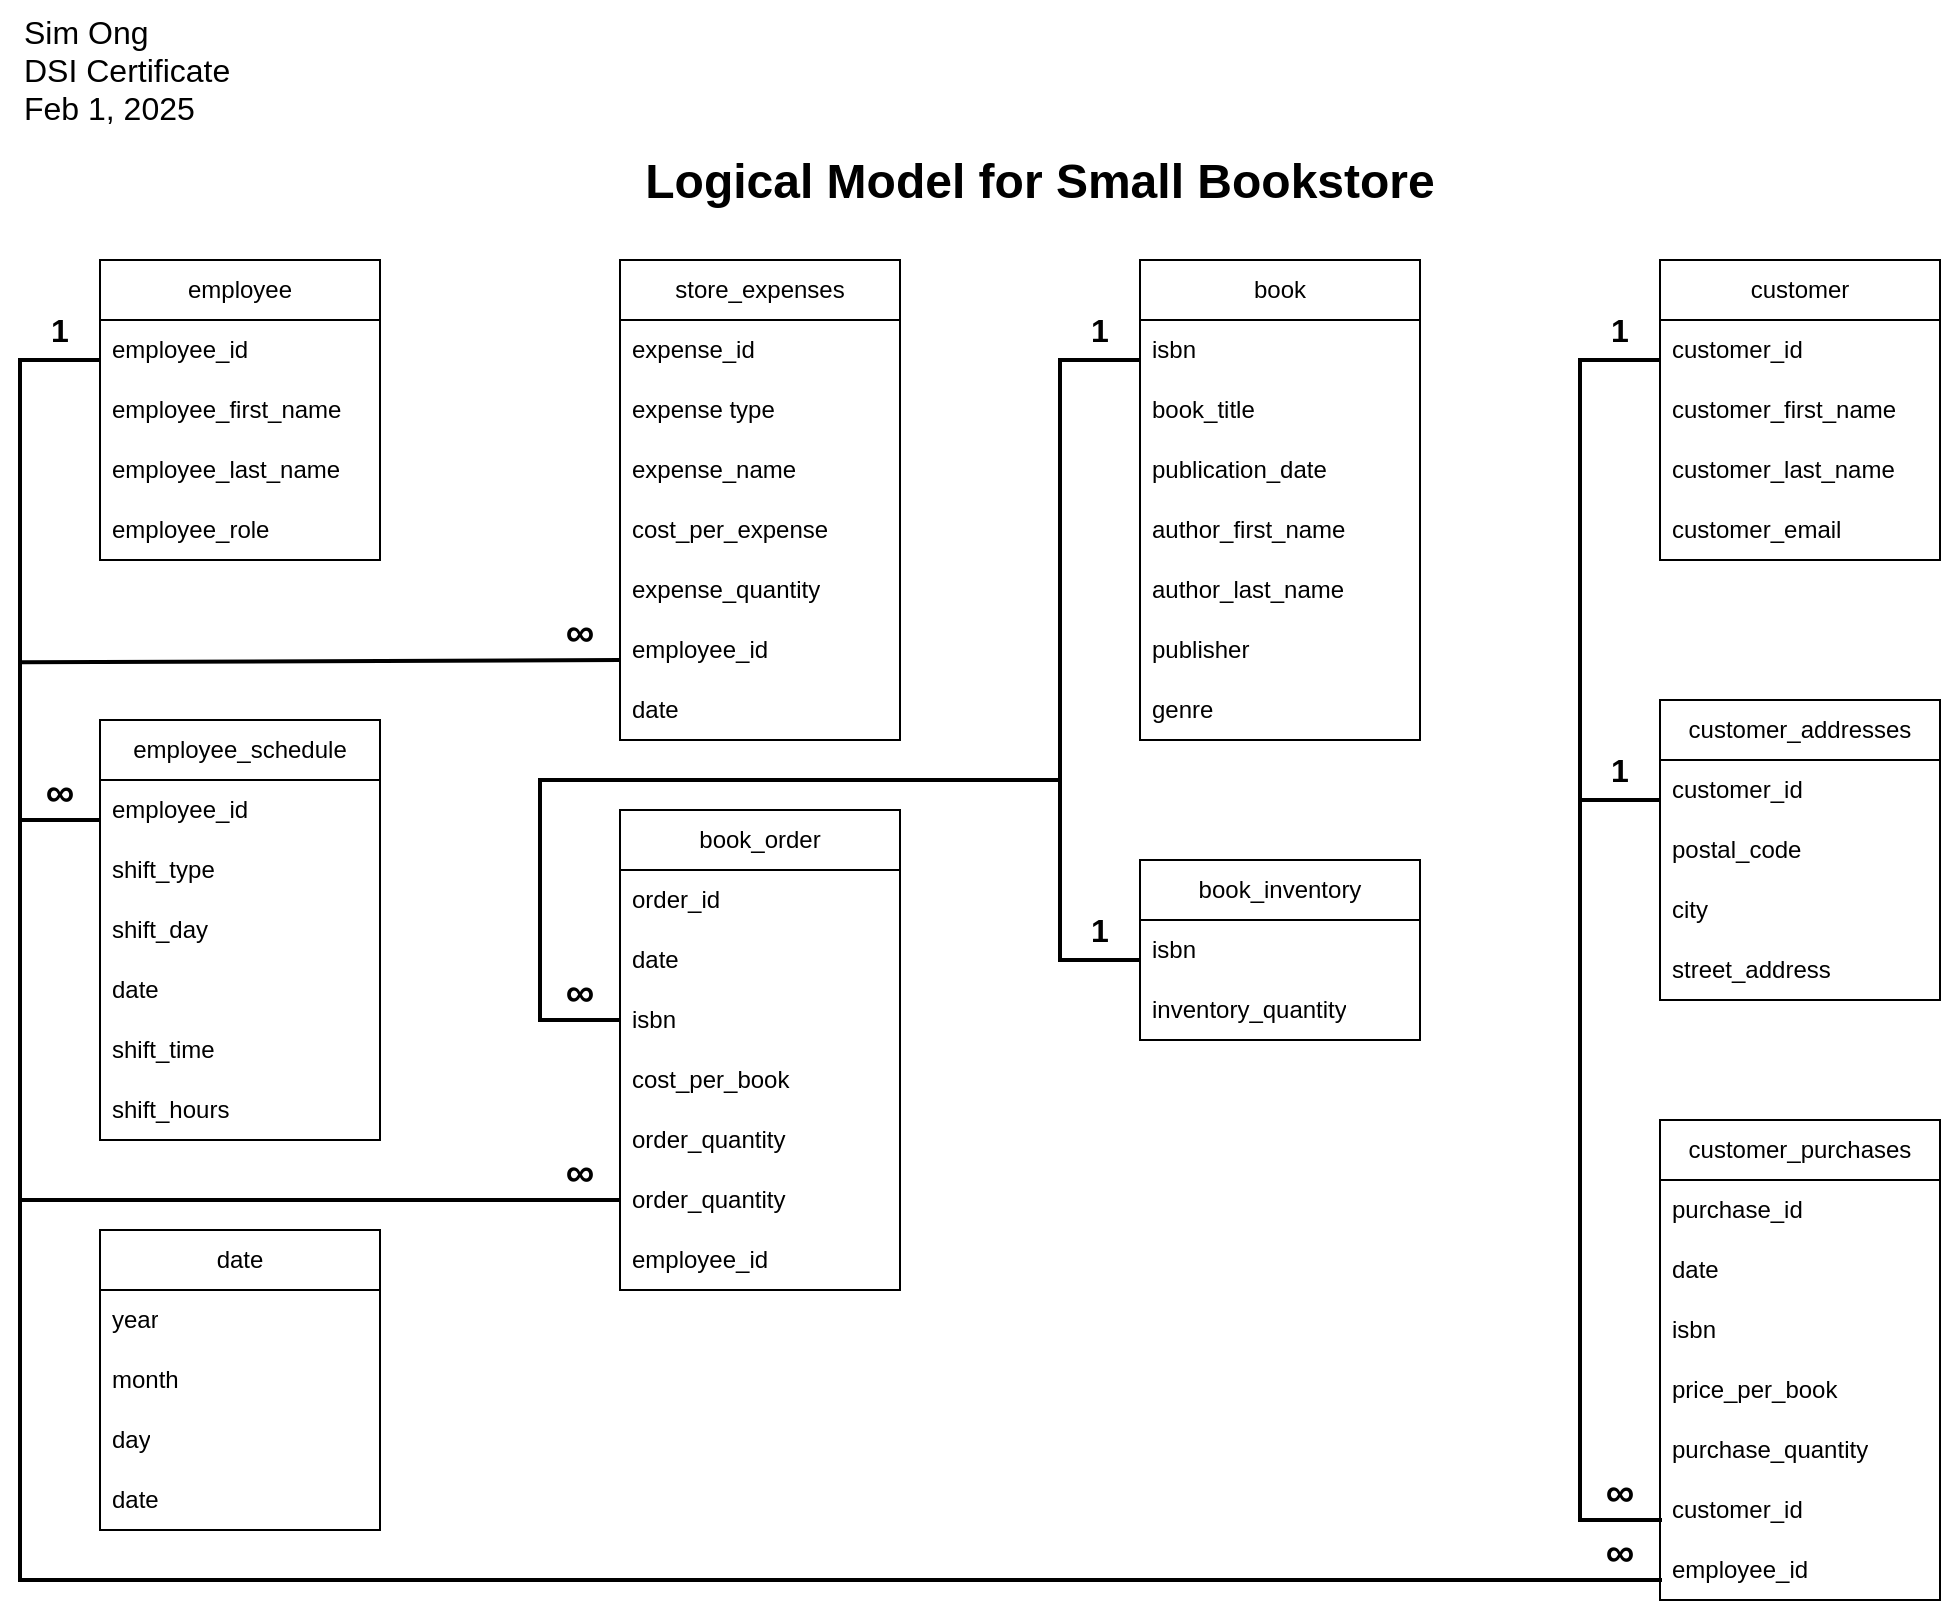 <mxfile version="26.0.8">
  <diagram name="Page-1" id="HHc5s2xtrYDEAIcXQuKm">
    <mxGraphModel dx="1454" dy="2145" grid="1" gridSize="10" guides="1" tooltips="1" connect="1" arrows="1" fold="1" page="1" pageScale="1" pageWidth="1100" pageHeight="850" math="0" shadow="0">
      <root>
        <mxCell id="0" />
        <mxCell id="1" parent="0" />
        <mxCell id="Mvz2EwLi-r0chd6kOaBk-1" value="&lt;h1 style=&quot;margin-top: 0px;&quot;&gt;Logical Model for Small Bookstore&lt;/h1&gt;" style="text;html=1;whiteSpace=wrap;overflow=hidden;rounded=0;align=center;" parent="1" vertex="1">
          <mxGeometry x="315" y="-760" width="470" height="50" as="geometry" />
        </mxCell>
        <mxCell id="Mvz2EwLi-r0chd6kOaBk-2" value="&lt;font style=&quot;font-size: 16px;&quot;&gt;Sim Ong&lt;/font&gt;&lt;div&gt;&lt;font style=&quot;font-size: 16px;&quot;&gt;DSI Certificate&lt;/font&gt;&lt;/div&gt;&lt;div&gt;&lt;font style=&quot;font-size: 16px;&quot;&gt;Feb 1, 2025&lt;/font&gt;&lt;/div&gt;" style="text;html=1;align=left;verticalAlign=middle;whiteSpace=wrap;rounded=0;" parent="1" vertex="1">
          <mxGeometry x="40" y="-830" width="180" height="70" as="geometry" />
        </mxCell>
        <mxCell id="Mvz2EwLi-r0chd6kOaBk-3" value="employee" style="swimlane;fontStyle=0;childLayout=stackLayout;horizontal=1;startSize=30;horizontalStack=0;resizeParent=1;resizeParentMax=0;resizeLast=0;collapsible=1;marginBottom=0;whiteSpace=wrap;html=1;" parent="1" vertex="1">
          <mxGeometry x="80" y="-700" width="140" height="150" as="geometry" />
        </mxCell>
        <mxCell id="Mvz2EwLi-r0chd6kOaBk-4" value="employee_id" style="text;strokeColor=none;fillColor=none;align=left;verticalAlign=middle;spacingLeft=4;spacingRight=4;overflow=hidden;points=[[0,0.5],[1,0.5]];portConstraint=eastwest;rotatable=0;whiteSpace=wrap;html=1;" parent="Mvz2EwLi-r0chd6kOaBk-3" vertex="1">
          <mxGeometry y="30" width="140" height="30" as="geometry" />
        </mxCell>
        <mxCell id="Mvz2EwLi-r0chd6kOaBk-5" value="employee_first_name" style="text;strokeColor=none;fillColor=none;align=left;verticalAlign=middle;spacingLeft=4;spacingRight=4;overflow=hidden;points=[[0,0.5],[1,0.5]];portConstraint=eastwest;rotatable=0;whiteSpace=wrap;html=1;" parent="Mvz2EwLi-r0chd6kOaBk-3" vertex="1">
          <mxGeometry y="60" width="140" height="30" as="geometry" />
        </mxCell>
        <mxCell id="Mvz2EwLi-r0chd6kOaBk-6" value="employee_last_name" style="text;strokeColor=none;fillColor=none;align=left;verticalAlign=middle;spacingLeft=4;spacingRight=4;overflow=hidden;points=[[0,0.5],[1,0.5]];portConstraint=eastwest;rotatable=0;whiteSpace=wrap;html=1;" parent="Mvz2EwLi-r0chd6kOaBk-3" vertex="1">
          <mxGeometry y="90" width="140" height="30" as="geometry" />
        </mxCell>
        <mxCell id="Mvz2EwLi-r0chd6kOaBk-7" value="employee_role" style="text;strokeColor=none;fillColor=none;align=left;verticalAlign=middle;spacingLeft=4;spacingRight=4;overflow=hidden;points=[[0,0.5],[1,0.5]];portConstraint=eastwest;rotatable=0;whiteSpace=wrap;html=1;" parent="Mvz2EwLi-r0chd6kOaBk-3" vertex="1">
          <mxGeometry y="120" width="140" height="30" as="geometry" />
        </mxCell>
        <mxCell id="Mvz2EwLi-r0chd6kOaBk-8" value="customer" style="swimlane;fontStyle=0;childLayout=stackLayout;horizontal=1;startSize=30;horizontalStack=0;resizeParent=1;resizeParentMax=0;resizeLast=0;collapsible=1;marginBottom=0;whiteSpace=wrap;html=1;" parent="1" vertex="1">
          <mxGeometry x="860" y="-700" width="140" height="150" as="geometry" />
        </mxCell>
        <mxCell id="Mvz2EwLi-r0chd6kOaBk-9" value="customer_id" style="text;strokeColor=none;fillColor=none;align=left;verticalAlign=middle;spacingLeft=4;spacingRight=4;overflow=hidden;points=[[0,0.5],[1,0.5]];portConstraint=eastwest;rotatable=0;whiteSpace=wrap;html=1;" parent="Mvz2EwLi-r0chd6kOaBk-8" vertex="1">
          <mxGeometry y="30" width="140" height="30" as="geometry" />
        </mxCell>
        <mxCell id="Mvz2EwLi-r0chd6kOaBk-10" value="customer_first_name" style="text;strokeColor=none;fillColor=none;align=left;verticalAlign=middle;spacingLeft=4;spacingRight=4;overflow=hidden;points=[[0,0.5],[1,0.5]];portConstraint=eastwest;rotatable=0;whiteSpace=wrap;html=1;" parent="Mvz2EwLi-r0chd6kOaBk-8" vertex="1">
          <mxGeometry y="60" width="140" height="30" as="geometry" />
        </mxCell>
        <mxCell id="Mvz2EwLi-r0chd6kOaBk-11" value="customer_last_name" style="text;strokeColor=none;fillColor=none;align=left;verticalAlign=middle;spacingLeft=4;spacingRight=4;overflow=hidden;points=[[0,0.5],[1,0.5]];portConstraint=eastwest;rotatable=0;whiteSpace=wrap;html=1;" parent="Mvz2EwLi-r0chd6kOaBk-8" vertex="1">
          <mxGeometry y="90" width="140" height="30" as="geometry" />
        </mxCell>
        <mxCell id="Mvz2EwLi-r0chd6kOaBk-13" value="customer_email" style="text;strokeColor=none;fillColor=none;align=left;verticalAlign=middle;spacingLeft=4;spacingRight=4;overflow=hidden;points=[[0,0.5],[1,0.5]];portConstraint=eastwest;rotatable=0;whiteSpace=wrap;html=1;" parent="Mvz2EwLi-r0chd6kOaBk-8" vertex="1">
          <mxGeometry y="120" width="140" height="30" as="geometry" />
        </mxCell>
        <mxCell id="Mvz2EwLi-r0chd6kOaBk-14" value="book_order" style="swimlane;fontStyle=0;childLayout=stackLayout;horizontal=1;startSize=30;horizontalStack=0;resizeParent=1;resizeParentMax=0;resizeLast=0;collapsible=1;marginBottom=0;whiteSpace=wrap;html=1;" parent="1" vertex="1">
          <mxGeometry x="340" y="-425" width="140" height="240" as="geometry" />
        </mxCell>
        <mxCell id="Mvz2EwLi-r0chd6kOaBk-15" value="order_id" style="text;strokeColor=none;fillColor=none;align=left;verticalAlign=middle;spacingLeft=4;spacingRight=4;overflow=hidden;points=[[0,0.5],[1,0.5]];portConstraint=eastwest;rotatable=0;whiteSpace=wrap;html=1;" parent="Mvz2EwLi-r0chd6kOaBk-14" vertex="1">
          <mxGeometry y="30" width="140" height="30" as="geometry" />
        </mxCell>
        <mxCell id="Mvz2EwLi-r0chd6kOaBk-23" value="date" style="text;strokeColor=none;fillColor=none;align=left;verticalAlign=middle;spacingLeft=4;spacingRight=4;overflow=hidden;points=[[0,0.5],[1,0.5]];portConstraint=eastwest;rotatable=0;whiteSpace=wrap;html=1;" parent="Mvz2EwLi-r0chd6kOaBk-14" vertex="1">
          <mxGeometry y="60" width="140" height="30" as="geometry" />
        </mxCell>
        <mxCell id="Mvz2EwLi-r0chd6kOaBk-17" value="isbn" style="text;strokeColor=none;fillColor=none;align=left;verticalAlign=middle;spacingLeft=4;spacingRight=4;overflow=hidden;points=[[0,0.5],[1,0.5]];portConstraint=eastwest;rotatable=0;whiteSpace=wrap;html=1;" parent="Mvz2EwLi-r0chd6kOaBk-14" vertex="1">
          <mxGeometry y="90" width="140" height="30" as="geometry" />
        </mxCell>
        <mxCell id="Mvz2EwLi-r0chd6kOaBk-36" value="cost_per_book" style="text;strokeColor=none;fillColor=none;align=left;verticalAlign=middle;spacingLeft=4;spacingRight=4;overflow=hidden;points=[[0,0.5],[1,0.5]];portConstraint=eastwest;rotatable=0;whiteSpace=wrap;html=1;" parent="Mvz2EwLi-r0chd6kOaBk-14" vertex="1">
          <mxGeometry y="120" width="140" height="30" as="geometry" />
        </mxCell>
        <mxCell id="Mvz2EwLi-r0chd6kOaBk-18" value="order_quantity" style="text;strokeColor=none;fillColor=none;align=left;verticalAlign=middle;spacingLeft=4;spacingRight=4;overflow=hidden;points=[[0,0.5],[1,0.5]];portConstraint=eastwest;rotatable=0;whiteSpace=wrap;html=1;" parent="Mvz2EwLi-r0chd6kOaBk-14" vertex="1">
          <mxGeometry y="150" width="140" height="30" as="geometry" />
        </mxCell>
        <mxCell id="953FmAvS5PkNVOOfTQaq-52" value="order_quantity" style="text;strokeColor=none;fillColor=none;align=left;verticalAlign=middle;spacingLeft=4;spacingRight=4;overflow=hidden;points=[[0,0.5],[1,0.5]];portConstraint=eastwest;rotatable=0;whiteSpace=wrap;html=1;" vertex="1" parent="Mvz2EwLi-r0chd6kOaBk-14">
          <mxGeometry y="180" width="140" height="30" as="geometry" />
        </mxCell>
        <mxCell id="953FmAvS5PkNVOOfTQaq-9" value="employee_id" style="text;strokeColor=none;fillColor=none;align=left;verticalAlign=middle;spacingLeft=4;spacingRight=4;overflow=hidden;points=[[0,0.5],[1,0.5]];portConstraint=eastwest;rotatable=0;whiteSpace=wrap;html=1;" vertex="1" parent="Mvz2EwLi-r0chd6kOaBk-14">
          <mxGeometry y="210" width="140" height="30" as="geometry" />
        </mxCell>
        <mxCell id="Mvz2EwLi-r0chd6kOaBk-24" value="book" style="swimlane;fontStyle=0;childLayout=stackLayout;horizontal=1;startSize=30;horizontalStack=0;resizeParent=1;resizeParentMax=0;resizeLast=0;collapsible=1;marginBottom=0;whiteSpace=wrap;html=1;" parent="1" vertex="1">
          <mxGeometry x="600" y="-700" width="140" height="240" as="geometry" />
        </mxCell>
        <mxCell id="Mvz2EwLi-r0chd6kOaBk-25" value="isbn" style="text;strokeColor=none;fillColor=none;align=left;verticalAlign=middle;spacingLeft=4;spacingRight=4;overflow=hidden;points=[[0,0.5],[1,0.5]];portConstraint=eastwest;rotatable=0;whiteSpace=wrap;html=1;" parent="Mvz2EwLi-r0chd6kOaBk-24" vertex="1">
          <mxGeometry y="30" width="140" height="30" as="geometry" />
        </mxCell>
        <mxCell id="Mvz2EwLi-r0chd6kOaBk-26" value="book_title" style="text;strokeColor=none;fillColor=none;align=left;verticalAlign=middle;spacingLeft=4;spacingRight=4;overflow=hidden;points=[[0,0.5],[1,0.5]];portConstraint=eastwest;rotatable=0;whiteSpace=wrap;html=1;" parent="Mvz2EwLi-r0chd6kOaBk-24" vertex="1">
          <mxGeometry y="60" width="140" height="30" as="geometry" />
        </mxCell>
        <mxCell id="Mvz2EwLi-r0chd6kOaBk-21" value="publication_date" style="text;strokeColor=none;fillColor=none;align=left;verticalAlign=middle;spacingLeft=4;spacingRight=4;overflow=hidden;points=[[0,0.5],[1,0.5]];portConstraint=eastwest;rotatable=0;whiteSpace=wrap;html=1;" parent="Mvz2EwLi-r0chd6kOaBk-24" vertex="1">
          <mxGeometry y="90" width="140" height="30" as="geometry" />
        </mxCell>
        <mxCell id="Mvz2EwLi-r0chd6kOaBk-20" value="author_first_name" style="text;strokeColor=none;fillColor=none;align=left;verticalAlign=middle;spacingLeft=4;spacingRight=4;overflow=hidden;points=[[0,0.5],[1,0.5]];portConstraint=eastwest;rotatable=0;whiteSpace=wrap;html=1;" parent="Mvz2EwLi-r0chd6kOaBk-24" vertex="1">
          <mxGeometry y="120" width="140" height="30" as="geometry" />
        </mxCell>
        <mxCell id="Mvz2EwLi-r0chd6kOaBk-19" value="author_last_name" style="text;strokeColor=none;fillColor=none;align=left;verticalAlign=middle;spacingLeft=4;spacingRight=4;overflow=hidden;points=[[0,0.5],[1,0.5]];portConstraint=eastwest;rotatable=0;whiteSpace=wrap;html=1;" parent="Mvz2EwLi-r0chd6kOaBk-24" vertex="1">
          <mxGeometry y="150" width="140" height="30" as="geometry" />
        </mxCell>
        <mxCell id="Mvz2EwLi-r0chd6kOaBk-16" value="publisher" style="text;strokeColor=none;fillColor=none;align=left;verticalAlign=middle;spacingLeft=4;spacingRight=4;overflow=hidden;points=[[0,0.5],[1,0.5]];portConstraint=eastwest;rotatable=0;whiteSpace=wrap;html=1;" parent="Mvz2EwLi-r0chd6kOaBk-24" vertex="1">
          <mxGeometry y="180" width="140" height="30" as="geometry" />
        </mxCell>
        <mxCell id="953FmAvS5PkNVOOfTQaq-34" value="genre" style="text;strokeColor=none;fillColor=none;align=left;verticalAlign=middle;spacingLeft=4;spacingRight=4;overflow=hidden;points=[[0,0.5],[1,0.5]];portConstraint=eastwest;rotatable=0;whiteSpace=wrap;html=1;" vertex="1" parent="Mvz2EwLi-r0chd6kOaBk-24">
          <mxGeometry y="210" width="140" height="30" as="geometry" />
        </mxCell>
        <mxCell id="Mvz2EwLi-r0chd6kOaBk-30" value="customer_purchases" style="swimlane;fontStyle=0;childLayout=stackLayout;horizontal=1;startSize=30;horizontalStack=0;resizeParent=1;resizeParentMax=0;resizeLast=0;collapsible=1;marginBottom=0;whiteSpace=wrap;html=1;" parent="1" vertex="1">
          <mxGeometry x="860" y="-270" width="140" height="240" as="geometry" />
        </mxCell>
        <mxCell id="Mvz2EwLi-r0chd6kOaBk-31" value="purchase_id" style="text;strokeColor=none;fillColor=none;align=left;verticalAlign=middle;spacingLeft=4;spacingRight=4;overflow=hidden;points=[[0,0.5],[1,0.5]];portConstraint=eastwest;rotatable=0;whiteSpace=wrap;html=1;" parent="Mvz2EwLi-r0chd6kOaBk-30" vertex="1">
          <mxGeometry y="30" width="140" height="30" as="geometry" />
        </mxCell>
        <mxCell id="Mvz2EwLi-r0chd6kOaBk-32" value="date" style="text;strokeColor=none;fillColor=none;align=left;verticalAlign=middle;spacingLeft=4;spacingRight=4;overflow=hidden;points=[[0,0.5],[1,0.5]];portConstraint=eastwest;rotatable=0;whiteSpace=wrap;html=1;" parent="Mvz2EwLi-r0chd6kOaBk-30" vertex="1">
          <mxGeometry y="60" width="140" height="30" as="geometry" />
        </mxCell>
        <mxCell id="Mvz2EwLi-r0chd6kOaBk-33" value="isbn" style="text;strokeColor=none;fillColor=none;align=left;verticalAlign=middle;spacingLeft=4;spacingRight=4;overflow=hidden;points=[[0,0.5],[1,0.5]];portConstraint=eastwest;rotatable=0;whiteSpace=wrap;html=1;" parent="Mvz2EwLi-r0chd6kOaBk-30" vertex="1">
          <mxGeometry y="90" width="140" height="30" as="geometry" />
        </mxCell>
        <mxCell id="Mvz2EwLi-r0chd6kOaBk-35" value="price_per_book" style="text;strokeColor=none;fillColor=none;align=left;verticalAlign=middle;spacingLeft=4;spacingRight=4;overflow=hidden;points=[[0,0.5],[1,0.5]];portConstraint=eastwest;rotatable=0;whiteSpace=wrap;html=1;" parent="Mvz2EwLi-r0chd6kOaBk-30" vertex="1">
          <mxGeometry y="120" width="140" height="30" as="geometry" />
        </mxCell>
        <mxCell id="Mvz2EwLi-r0chd6kOaBk-34" value="purchase_quantity" style="text;strokeColor=none;fillColor=none;align=left;verticalAlign=middle;spacingLeft=4;spacingRight=4;overflow=hidden;points=[[0,0.5],[1,0.5]];portConstraint=eastwest;rotatable=0;whiteSpace=wrap;html=1;" parent="Mvz2EwLi-r0chd6kOaBk-30" vertex="1">
          <mxGeometry y="150" width="140" height="30" as="geometry" />
        </mxCell>
        <mxCell id="Mvz2EwLi-r0chd6kOaBk-37" value="customer_id" style="text;strokeColor=none;fillColor=none;align=left;verticalAlign=middle;spacingLeft=4;spacingRight=4;overflow=hidden;points=[[0,0.5],[1,0.5]];portConstraint=eastwest;rotatable=0;whiteSpace=wrap;html=1;" parent="Mvz2EwLi-r0chd6kOaBk-30" vertex="1">
          <mxGeometry y="180" width="140" height="30" as="geometry" />
        </mxCell>
        <mxCell id="Mvz2EwLi-r0chd6kOaBk-38" value="employee_id" style="text;strokeColor=none;fillColor=none;align=left;verticalAlign=middle;spacingLeft=4;spacingRight=4;overflow=hidden;points=[[0,0.5],[1,0.5]];portConstraint=eastwest;rotatable=0;whiteSpace=wrap;html=1;" parent="Mvz2EwLi-r0chd6kOaBk-30" vertex="1">
          <mxGeometry y="210" width="140" height="30" as="geometry" />
        </mxCell>
        <mxCell id="Mvz2EwLi-r0chd6kOaBk-39" value="employee_schedule" style="swimlane;fontStyle=0;childLayout=stackLayout;horizontal=1;startSize=30;horizontalStack=0;resizeParent=1;resizeParentMax=0;resizeLast=0;collapsible=1;marginBottom=0;whiteSpace=wrap;html=1;" parent="1" vertex="1">
          <mxGeometry x="80" y="-470" width="140" height="210" as="geometry" />
        </mxCell>
        <mxCell id="Mvz2EwLi-r0chd6kOaBk-40" value="employee_id" style="text;strokeColor=none;fillColor=none;align=left;verticalAlign=middle;spacingLeft=4;spacingRight=4;overflow=hidden;points=[[0,0.5],[1,0.5]];portConstraint=eastwest;rotatable=0;whiteSpace=wrap;html=1;" parent="Mvz2EwLi-r0chd6kOaBk-39" vertex="1">
          <mxGeometry y="30" width="140" height="30" as="geometry" />
        </mxCell>
        <mxCell id="Mvz2EwLi-r0chd6kOaBk-41" value="shift_type" style="text;strokeColor=none;fillColor=none;align=left;verticalAlign=middle;spacingLeft=4;spacingRight=4;overflow=hidden;points=[[0,0.5],[1,0.5]];portConstraint=eastwest;rotatable=0;whiteSpace=wrap;html=1;" parent="Mvz2EwLi-r0chd6kOaBk-39" vertex="1">
          <mxGeometry y="60" width="140" height="30" as="geometry" />
        </mxCell>
        <mxCell id="Mvz2EwLi-r0chd6kOaBk-43" value="shift_day" style="text;strokeColor=none;fillColor=none;align=left;verticalAlign=middle;spacingLeft=4;spacingRight=4;overflow=hidden;points=[[0,0.5],[1,0.5]];portConstraint=eastwest;rotatable=0;whiteSpace=wrap;html=1;" parent="Mvz2EwLi-r0chd6kOaBk-39" vertex="1">
          <mxGeometry y="90" width="140" height="30" as="geometry" />
        </mxCell>
        <mxCell id="953FmAvS5PkNVOOfTQaq-2" value="date" style="text;strokeColor=none;fillColor=none;align=left;verticalAlign=middle;spacingLeft=4;spacingRight=4;overflow=hidden;points=[[0,0.5],[1,0.5]];portConstraint=eastwest;rotatable=0;whiteSpace=wrap;html=1;" vertex="1" parent="Mvz2EwLi-r0chd6kOaBk-39">
          <mxGeometry y="120" width="140" height="30" as="geometry" />
        </mxCell>
        <mxCell id="953FmAvS5PkNVOOfTQaq-4" value="shift_time" style="text;strokeColor=none;fillColor=none;align=left;verticalAlign=middle;spacingLeft=4;spacingRight=4;overflow=hidden;points=[[0,0.5],[1,0.5]];portConstraint=eastwest;rotatable=0;whiteSpace=wrap;html=1;" vertex="1" parent="Mvz2EwLi-r0chd6kOaBk-39">
          <mxGeometry y="150" width="140" height="30" as="geometry" />
        </mxCell>
        <mxCell id="953FmAvS5PkNVOOfTQaq-3" value="shift_hours" style="text;strokeColor=none;fillColor=none;align=left;verticalAlign=middle;spacingLeft=4;spacingRight=4;overflow=hidden;points=[[0,0.5],[1,0.5]];portConstraint=eastwest;rotatable=0;whiteSpace=wrap;html=1;" vertex="1" parent="Mvz2EwLi-r0chd6kOaBk-39">
          <mxGeometry y="180" width="140" height="30" as="geometry" />
        </mxCell>
        <mxCell id="953FmAvS5PkNVOOfTQaq-5" value="store_expenses" style="swimlane;fontStyle=0;childLayout=stackLayout;horizontal=1;startSize=30;horizontalStack=0;resizeParent=1;resizeParentMax=0;resizeLast=0;collapsible=1;marginBottom=0;whiteSpace=wrap;html=1;" vertex="1" parent="1">
          <mxGeometry x="340" y="-700" width="140" height="240" as="geometry" />
        </mxCell>
        <mxCell id="953FmAvS5PkNVOOfTQaq-6" value="expense_id" style="text;strokeColor=none;fillColor=none;align=left;verticalAlign=middle;spacingLeft=4;spacingRight=4;overflow=hidden;points=[[0,0.5],[1,0.5]];portConstraint=eastwest;rotatable=0;whiteSpace=wrap;html=1;" vertex="1" parent="953FmAvS5PkNVOOfTQaq-5">
          <mxGeometry y="30" width="140" height="30" as="geometry" />
        </mxCell>
        <mxCell id="953FmAvS5PkNVOOfTQaq-7" value="expense type" style="text;strokeColor=none;fillColor=none;align=left;verticalAlign=middle;spacingLeft=4;spacingRight=4;overflow=hidden;points=[[0,0.5],[1,0.5]];portConstraint=eastwest;rotatable=0;whiteSpace=wrap;html=1;" vertex="1" parent="953FmAvS5PkNVOOfTQaq-5">
          <mxGeometry y="60" width="140" height="30" as="geometry" />
        </mxCell>
        <mxCell id="953FmAvS5PkNVOOfTQaq-8" value="expense_name" style="text;strokeColor=none;fillColor=none;align=left;verticalAlign=middle;spacingLeft=4;spacingRight=4;overflow=hidden;points=[[0,0.5],[1,0.5]];portConstraint=eastwest;rotatable=0;whiteSpace=wrap;html=1;" vertex="1" parent="953FmAvS5PkNVOOfTQaq-5">
          <mxGeometry y="90" width="140" height="30" as="geometry" />
        </mxCell>
        <mxCell id="953FmAvS5PkNVOOfTQaq-10" value="cost_per_expense" style="text;strokeColor=none;fillColor=none;align=left;verticalAlign=middle;spacingLeft=4;spacingRight=4;overflow=hidden;points=[[0,0.5],[1,0.5]];portConstraint=eastwest;rotatable=0;whiteSpace=wrap;html=1;" vertex="1" parent="953FmAvS5PkNVOOfTQaq-5">
          <mxGeometry y="120" width="140" height="30" as="geometry" />
        </mxCell>
        <mxCell id="953FmAvS5PkNVOOfTQaq-11" value="expense_quantity" style="text;strokeColor=none;fillColor=none;align=left;verticalAlign=middle;spacingLeft=4;spacingRight=4;overflow=hidden;points=[[0,0.5],[1,0.5]];portConstraint=eastwest;rotatable=0;whiteSpace=wrap;html=1;" vertex="1" parent="953FmAvS5PkNVOOfTQaq-5">
          <mxGeometry y="150" width="140" height="30" as="geometry" />
        </mxCell>
        <mxCell id="953FmAvS5PkNVOOfTQaq-13" value="employee_id" style="text;strokeColor=none;fillColor=none;align=left;verticalAlign=middle;spacingLeft=4;spacingRight=4;overflow=hidden;points=[[0,0.5],[1,0.5]];portConstraint=eastwest;rotatable=0;whiteSpace=wrap;html=1;" vertex="1" parent="953FmAvS5PkNVOOfTQaq-5">
          <mxGeometry y="180" width="140" height="30" as="geometry" />
        </mxCell>
        <mxCell id="953FmAvS5PkNVOOfTQaq-53" value="date" style="text;strokeColor=none;fillColor=none;align=left;verticalAlign=middle;spacingLeft=4;spacingRight=4;overflow=hidden;points=[[0,0.5],[1,0.5]];portConstraint=eastwest;rotatable=0;whiteSpace=wrap;html=1;" vertex="1" parent="953FmAvS5PkNVOOfTQaq-5">
          <mxGeometry y="210" width="140" height="30" as="geometry" />
        </mxCell>
        <mxCell id="953FmAvS5PkNVOOfTQaq-14" value="customer_addresses" style="swimlane;fontStyle=0;childLayout=stackLayout;horizontal=1;startSize=30;horizontalStack=0;resizeParent=1;resizeParentMax=0;resizeLast=0;collapsible=1;marginBottom=0;whiteSpace=wrap;html=1;" vertex="1" parent="1">
          <mxGeometry x="860" y="-480" width="140" height="150" as="geometry" />
        </mxCell>
        <mxCell id="953FmAvS5PkNVOOfTQaq-15" value="customer_id" style="text;strokeColor=none;fillColor=none;align=left;verticalAlign=middle;spacingLeft=4;spacingRight=4;overflow=hidden;points=[[0,0.5],[1,0.5]];portConstraint=eastwest;rotatable=0;whiteSpace=wrap;html=1;" vertex="1" parent="953FmAvS5PkNVOOfTQaq-14">
          <mxGeometry y="30" width="140" height="30" as="geometry" />
        </mxCell>
        <mxCell id="953FmAvS5PkNVOOfTQaq-16" value="postal_code" style="text;strokeColor=none;fillColor=none;align=left;verticalAlign=middle;spacingLeft=4;spacingRight=4;overflow=hidden;points=[[0,0.5],[1,0.5]];portConstraint=eastwest;rotatable=0;whiteSpace=wrap;html=1;" vertex="1" parent="953FmAvS5PkNVOOfTQaq-14">
          <mxGeometry y="60" width="140" height="30" as="geometry" />
        </mxCell>
        <mxCell id="953FmAvS5PkNVOOfTQaq-17" value="city" style="text;strokeColor=none;fillColor=none;align=left;verticalAlign=middle;spacingLeft=4;spacingRight=4;overflow=hidden;points=[[0,0.5],[1,0.5]];portConstraint=eastwest;rotatable=0;whiteSpace=wrap;html=1;" vertex="1" parent="953FmAvS5PkNVOOfTQaq-14">
          <mxGeometry y="90" width="140" height="30" as="geometry" />
        </mxCell>
        <mxCell id="953FmAvS5PkNVOOfTQaq-19" value="street_address" style="text;strokeColor=none;fillColor=none;align=left;verticalAlign=middle;spacingLeft=4;spacingRight=4;overflow=hidden;points=[[0,0.5],[1,0.5]];portConstraint=eastwest;rotatable=0;whiteSpace=wrap;html=1;" vertex="1" parent="953FmAvS5PkNVOOfTQaq-14">
          <mxGeometry y="120" width="140" height="30" as="geometry" />
        </mxCell>
        <mxCell id="953FmAvS5PkNVOOfTQaq-20" value="book_inventory" style="swimlane;fontStyle=0;childLayout=stackLayout;horizontal=1;startSize=30;horizontalStack=0;resizeParent=1;resizeParentMax=0;resizeLast=0;collapsible=1;marginBottom=0;whiteSpace=wrap;html=1;" vertex="1" parent="1">
          <mxGeometry x="600" y="-400" width="140" height="90" as="geometry" />
        </mxCell>
        <mxCell id="953FmAvS5PkNVOOfTQaq-21" value="isbn" style="text;strokeColor=none;fillColor=none;align=left;verticalAlign=middle;spacingLeft=4;spacingRight=4;overflow=hidden;points=[[0,0.5],[1,0.5]];portConstraint=eastwest;rotatable=0;whiteSpace=wrap;html=1;" vertex="1" parent="953FmAvS5PkNVOOfTQaq-20">
          <mxGeometry y="30" width="140" height="30" as="geometry" />
        </mxCell>
        <mxCell id="953FmAvS5PkNVOOfTQaq-22" value="inventory_quantity" style="text;strokeColor=none;fillColor=none;align=left;verticalAlign=middle;spacingLeft=4;spacingRight=4;overflow=hidden;points=[[0,0.5],[1,0.5]];portConstraint=eastwest;rotatable=0;whiteSpace=wrap;html=1;" vertex="1" parent="953FmAvS5PkNVOOfTQaq-20">
          <mxGeometry y="60" width="140" height="30" as="geometry" />
        </mxCell>
        <mxCell id="953FmAvS5PkNVOOfTQaq-24" value="" style="strokeWidth=2;html=1;shape=mxgraph.flowchart.annotation_1;align=left;pointerEvents=1;" vertex="1" parent="1">
          <mxGeometry x="40" y="-650" width="40" height="230" as="geometry" />
        </mxCell>
        <mxCell id="953FmAvS5PkNVOOfTQaq-25" value="" style="shape=partialRectangle;whiteSpace=wrap;html=1;bottom=0;right=0;fillColor=none;direction=north;strokeWidth=2;" vertex="1" parent="1">
          <mxGeometry x="40" y="-420" width="820" height="380" as="geometry" />
        </mxCell>
        <mxCell id="953FmAvS5PkNVOOfTQaq-26" value="" style="endArrow=none;html=1;rounded=0;strokeWidth=2;" edge="1" parent="1">
          <mxGeometry width="50" height="50" relative="1" as="geometry">
            <mxPoint x="40" y="-230" as="sourcePoint" />
            <mxPoint x="340" y="-230" as="targetPoint" />
          </mxGeometry>
        </mxCell>
        <mxCell id="953FmAvS5PkNVOOfTQaq-27" value="" style="endArrow=none;html=1;rounded=0;strokeWidth=2;" edge="1" parent="1">
          <mxGeometry width="50" height="50" relative="1" as="geometry">
            <mxPoint x="40" y="-498.82" as="sourcePoint" />
            <mxPoint x="340" y="-500.0" as="targetPoint" />
          </mxGeometry>
        </mxCell>
        <mxCell id="953FmAvS5PkNVOOfTQaq-29" value="" style="strokeWidth=2;html=1;shape=mxgraph.flowchart.annotation_1;align=left;pointerEvents=1;" vertex="1" parent="1">
          <mxGeometry x="820" y="-650" width="40" height="220" as="geometry" />
        </mxCell>
        <mxCell id="953FmAvS5PkNVOOfTQaq-30" value="" style="shape=partialRectangle;whiteSpace=wrap;html=1;bottom=0;right=0;fillColor=none;direction=north;strokeWidth=2;" vertex="1" parent="1">
          <mxGeometry x="820" y="-430" width="40" height="360" as="geometry" />
        </mxCell>
        <mxCell id="953FmAvS5PkNVOOfTQaq-31" value="" style="strokeWidth=2;html=1;shape=mxgraph.flowchart.annotation_1;align=left;pointerEvents=1;" vertex="1" parent="1">
          <mxGeometry x="560" y="-650" width="40" height="300" as="geometry" />
        </mxCell>
        <mxCell id="953FmAvS5PkNVOOfTQaq-32" value="" style="shape=partialRectangle;whiteSpace=wrap;html=1;top=0;left=0;fillColor=none;strokeWidth=2;direction=west;" vertex="1" parent="1">
          <mxGeometry x="300" y="-440" width="260" height="120" as="geometry" />
        </mxCell>
        <mxCell id="953FmAvS5PkNVOOfTQaq-33" value="" style="endArrow=none;html=1;rounded=0;strokeWidth=2;" edge="1" parent="1">
          <mxGeometry width="50" height="50" relative="1" as="geometry">
            <mxPoint x="300" y="-320" as="sourcePoint" />
            <mxPoint x="340" y="-320" as="targetPoint" />
          </mxGeometry>
        </mxCell>
        <mxCell id="953FmAvS5PkNVOOfTQaq-35" value="&lt;b&gt;1&lt;/b&gt;" style="text;html=1;align=center;verticalAlign=middle;whiteSpace=wrap;rounded=0;fontSize=16;" vertex="1" parent="1">
          <mxGeometry x="30" y="-680" width="60" height="30" as="geometry" />
        </mxCell>
        <mxCell id="953FmAvS5PkNVOOfTQaq-37" value="&lt;b&gt;1&lt;/b&gt;" style="text;html=1;align=center;verticalAlign=middle;whiteSpace=wrap;rounded=0;fontSize=16;" vertex="1" parent="1">
          <mxGeometry x="550" y="-680" width="60" height="30" as="geometry" />
        </mxCell>
        <mxCell id="953FmAvS5PkNVOOfTQaq-38" value="&lt;b&gt;1&lt;/b&gt;" style="text;html=1;align=center;verticalAlign=middle;whiteSpace=wrap;rounded=0;fontSize=16;" vertex="1" parent="1">
          <mxGeometry x="810" y="-680" width="60" height="30" as="geometry" />
        </mxCell>
        <mxCell id="953FmAvS5PkNVOOfTQaq-39" value="&lt;b&gt;1&lt;/b&gt;" style="text;html=1;align=center;verticalAlign=middle;whiteSpace=wrap;rounded=0;fontSize=16;" vertex="1" parent="1">
          <mxGeometry x="810" y="-460" width="60" height="30" as="geometry" />
        </mxCell>
        <mxCell id="953FmAvS5PkNVOOfTQaq-40" value="&lt;b&gt;1&lt;/b&gt;" style="text;html=1;align=center;verticalAlign=middle;whiteSpace=wrap;rounded=0;fontSize=16;" vertex="1" parent="1">
          <mxGeometry x="550" y="-380" width="60" height="30" as="geometry" />
        </mxCell>
        <mxCell id="953FmAvS5PkNVOOfTQaq-41" value="&lt;b&gt;∞&lt;/b&gt;" style="text;html=1;align=center;verticalAlign=middle;whiteSpace=wrap;rounded=0;fontSize=20;" vertex="1" parent="1">
          <mxGeometry x="290" y="-260" width="60" height="30" as="geometry" />
        </mxCell>
        <mxCell id="953FmAvS5PkNVOOfTQaq-42" value="&lt;b&gt;∞&lt;/b&gt;" style="text;html=1;align=center;verticalAlign=middle;whiteSpace=wrap;rounded=0;fontSize=20;" vertex="1" parent="1">
          <mxGeometry x="290" y="-350" width="60" height="30" as="geometry" />
        </mxCell>
        <mxCell id="953FmAvS5PkNVOOfTQaq-43" value="&lt;b&gt;∞&lt;/b&gt;" style="text;html=1;align=center;verticalAlign=middle;whiteSpace=wrap;rounded=0;fontSize=20;" vertex="1" parent="1">
          <mxGeometry x="30" y="-450" width="60" height="30" as="geometry" />
        </mxCell>
        <mxCell id="953FmAvS5PkNVOOfTQaq-44" value="&lt;b&gt;∞&lt;/b&gt;" style="text;html=1;align=center;verticalAlign=middle;whiteSpace=wrap;rounded=0;fontSize=20;" vertex="1" parent="1">
          <mxGeometry x="290" y="-530" width="60" height="30" as="geometry" />
        </mxCell>
        <mxCell id="953FmAvS5PkNVOOfTQaq-45" value="&lt;b&gt;∞&lt;/b&gt;" style="text;html=1;align=center;verticalAlign=middle;whiteSpace=wrap;rounded=0;fontSize=20;" vertex="1" parent="1">
          <mxGeometry x="810" y="-100" width="60" height="30" as="geometry" />
        </mxCell>
        <mxCell id="953FmAvS5PkNVOOfTQaq-46" value="&lt;b&gt;∞&lt;/b&gt;" style="text;html=1;align=center;verticalAlign=middle;whiteSpace=wrap;rounded=0;fontSize=20;" vertex="1" parent="1">
          <mxGeometry x="810" y="-70" width="60" height="30" as="geometry" />
        </mxCell>
        <mxCell id="953FmAvS5PkNVOOfTQaq-47" value="date" style="swimlane;fontStyle=0;childLayout=stackLayout;horizontal=1;startSize=30;horizontalStack=0;resizeParent=1;resizeParentMax=0;resizeLast=0;collapsible=1;marginBottom=0;whiteSpace=wrap;html=1;" vertex="1" parent="1">
          <mxGeometry x="80" y="-215" width="140" height="150" as="geometry" />
        </mxCell>
        <mxCell id="953FmAvS5PkNVOOfTQaq-48" value="year" style="text;strokeColor=none;fillColor=none;align=left;verticalAlign=middle;spacingLeft=4;spacingRight=4;overflow=hidden;points=[[0,0.5],[1,0.5]];portConstraint=eastwest;rotatable=0;whiteSpace=wrap;html=1;" vertex="1" parent="953FmAvS5PkNVOOfTQaq-47">
          <mxGeometry y="30" width="140" height="30" as="geometry" />
        </mxCell>
        <mxCell id="953FmAvS5PkNVOOfTQaq-49" value="month" style="text;strokeColor=none;fillColor=none;align=left;verticalAlign=middle;spacingLeft=4;spacingRight=4;overflow=hidden;points=[[0,0.5],[1,0.5]];portConstraint=eastwest;rotatable=0;whiteSpace=wrap;html=1;" vertex="1" parent="953FmAvS5PkNVOOfTQaq-47">
          <mxGeometry y="60" width="140" height="30" as="geometry" />
        </mxCell>
        <mxCell id="953FmAvS5PkNVOOfTQaq-50" value="day" style="text;strokeColor=none;fillColor=none;align=left;verticalAlign=middle;spacingLeft=4;spacingRight=4;overflow=hidden;points=[[0,0.5],[1,0.5]];portConstraint=eastwest;rotatable=0;whiteSpace=wrap;html=1;" vertex="1" parent="953FmAvS5PkNVOOfTQaq-47">
          <mxGeometry y="90" width="140" height="30" as="geometry" />
        </mxCell>
        <mxCell id="953FmAvS5PkNVOOfTQaq-51" value="date" style="text;strokeColor=none;fillColor=none;align=left;verticalAlign=middle;spacingLeft=4;spacingRight=4;overflow=hidden;points=[[0,0.5],[1,0.5]];portConstraint=eastwest;rotatable=0;whiteSpace=wrap;html=1;" vertex="1" parent="953FmAvS5PkNVOOfTQaq-47">
          <mxGeometry y="120" width="140" height="30" as="geometry" />
        </mxCell>
      </root>
    </mxGraphModel>
  </diagram>
</mxfile>
